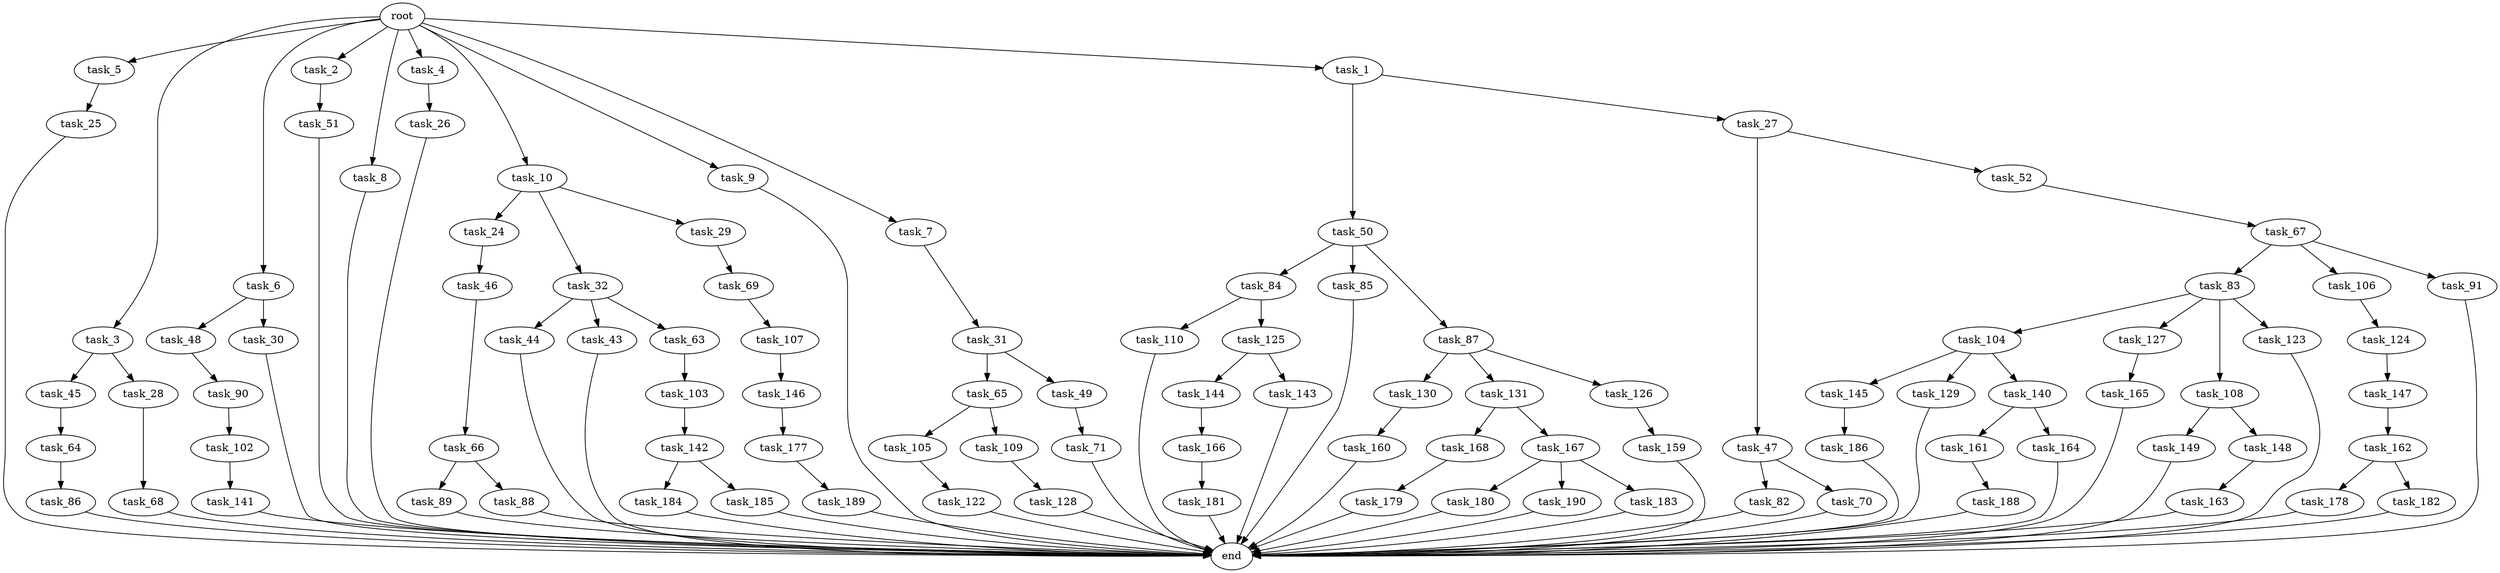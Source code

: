 digraph G {
  task_65 [size="30923764531.200001"];
  task_45 [size="30923764531.200001"];
  task_89 [size="69578470195.199997"];
  task_5 [size="102.400000"];
  task_47 [size="3435973836.800000"];
  task_90 [size="42090679500.800003"];
  task_3 [size="102.400000"];
  task_6 [size="102.400000"];
  task_141 [size="7730941132.800000"];
  task_2 [size="102.400000"];
  task_8 [size="102.400000"];
  task_44 [size="13743895347.200001"];
  task_163 [size="3435973836.800000"];
  task_69 [size="13743895347.200001"];
  task_84 [size="30923764531.200001"];
  task_49 [size="30923764531.200001"];
  task_184 [size="3435973836.800000"];
  task_86 [size="85899345920.000000"];
  task_145 [size="42090679500.800003"];
  task_82 [size="7730941132.800000"];
  task_168 [size="13743895347.200001"];
  task_43 [size="13743895347.200001"];
  task_144 [size="69578470195.199997"];
  task_130 [size="3435973836.800000"];
  task_189 [size="42090679500.800003"];
  task_71 [size="42090679500.800003"];
  task_160 [size="54975581388.800003"];
  task_105 [size="21474836480.000000"];
  task_48 [size="85899345920.000000"];
  task_4 [size="102.400000"];
  task_104 [size="21474836480.000000"];
  task_185 [size="3435973836.800000"];
  task_181 [size="13743895347.200001"];
  task_85 [size="30923764531.200001"];
  task_177 [size="85899345920.000000"];
  task_109 [size="21474836480.000000"];
  task_149 [size="3435973836.800000"];
  task_50 [size="3435973836.800000"];
  task_10 [size="102.400000"];
  task_161 [size="69578470195.199997"];
  task_83 [size="7730941132.800000"];
  task_147 [size="69578470195.199997"];
  task_103 [size="85899345920.000000"];
  task_110 [size="85899345920.000000"];
  task_131 [size="3435973836.800000"];
  task_24 [size="69578470195.199997"];
  task_9 [size="102.400000"];
  task_46 [size="85899345920.000000"];
  task_127 [size="21474836480.000000"];
  task_186 [size="21474836480.000000"];
  task_107 [size="69578470195.199997"];
  task_25 [size="30923764531.200001"];
  task_126 [size="3435973836.800000"];
  task_27 [size="3435973836.800000"];
  task_179 [size="54975581388.800003"];
  end [size="0.000000"];
  task_143 [size="69578470195.199997"];
  task_51 [size="7730941132.800000"];
  task_66 [size="21474836480.000000"];
  task_142 [size="13743895347.200001"];
  root [size="0.000000"];
  task_106 [size="7730941132.800000"];
  task_146 [size="30923764531.200001"];
  task_32 [size="69578470195.199997"];
  task_30 [size="85899345920.000000"];
  task_188 [size="7730941132.800000"];
  task_180 [size="54975581388.800003"];
  task_129 [size="42090679500.800003"];
  task_88 [size="69578470195.199997"];
  task_26 [size="13743895347.200001"];
  task_190 [size="54975581388.800003"];
  task_162 [size="85899345920.000000"];
  task_87 [size="30923764531.200001"];
  task_29 [size="69578470195.199997"];
  task_31 [size="21474836480.000000"];
  task_165 [size="85899345920.000000"];
  task_122 [size="69578470195.199997"];
  task_63 [size="13743895347.200001"];
  task_52 [size="3435973836.800000"];
  task_91 [size="7730941132.800000"];
  task_167 [size="13743895347.200001"];
  task_67 [size="54975581388.800003"];
  task_178 [size="21474836480.000000"];
  task_159 [size="3435973836.800000"];
  task_125 [size="85899345920.000000"];
  task_102 [size="42090679500.800003"];
  task_124 [size="54975581388.800003"];
  task_166 [size="42090679500.800003"];
  task_7 [size="102.400000"];
  task_164 [size="69578470195.199997"];
  task_140 [size="42090679500.800003"];
  task_128 [size="54975581388.800003"];
  task_148 [size="3435973836.800000"];
  task_1 [size="102.400000"];
  task_108 [size="21474836480.000000"];
  task_68 [size="54975581388.800003"];
  task_183 [size="54975581388.800003"];
  task_182 [size="21474836480.000000"];
  task_70 [size="7730941132.800000"];
  task_28 [size="30923764531.200001"];
  task_64 [size="21474836480.000000"];
  task_123 [size="21474836480.000000"];

  task_65 -> task_105 [size="209715200.000000"];
  task_65 -> task_109 [size="209715200.000000"];
  task_45 -> task_64 [size="209715200.000000"];
  task_89 -> end [size="1.000000"];
  task_5 -> task_25 [size="301989888.000000"];
  task_47 -> task_70 [size="75497472.000000"];
  task_47 -> task_82 [size="75497472.000000"];
  task_90 -> task_102 [size="411041792.000000"];
  task_3 -> task_28 [size="301989888.000000"];
  task_3 -> task_45 [size="301989888.000000"];
  task_6 -> task_30 [size="838860800.000000"];
  task_6 -> task_48 [size="838860800.000000"];
  task_141 -> end [size="1.000000"];
  task_2 -> task_51 [size="75497472.000000"];
  task_8 -> end [size="1.000000"];
  task_44 -> end [size="1.000000"];
  task_163 -> end [size="1.000000"];
  task_69 -> task_107 [size="679477248.000000"];
  task_84 -> task_125 [size="838860800.000000"];
  task_84 -> task_110 [size="838860800.000000"];
  task_49 -> task_71 [size="411041792.000000"];
  task_184 -> end [size="1.000000"];
  task_86 -> end [size="1.000000"];
  task_145 -> task_186 [size="209715200.000000"];
  task_82 -> end [size="1.000000"];
  task_168 -> task_179 [size="536870912.000000"];
  task_43 -> end [size="1.000000"];
  task_144 -> task_166 [size="411041792.000000"];
  task_130 -> task_160 [size="536870912.000000"];
  task_189 -> end [size="1.000000"];
  task_71 -> end [size="1.000000"];
  task_160 -> end [size="1.000000"];
  task_105 -> task_122 [size="679477248.000000"];
  task_48 -> task_90 [size="411041792.000000"];
  task_4 -> task_26 [size="134217728.000000"];
  task_104 -> task_145 [size="411041792.000000"];
  task_104 -> task_140 [size="411041792.000000"];
  task_104 -> task_129 [size="411041792.000000"];
  task_185 -> end [size="1.000000"];
  task_181 -> end [size="1.000000"];
  task_85 -> end [size="1.000000"];
  task_177 -> task_189 [size="411041792.000000"];
  task_109 -> task_128 [size="536870912.000000"];
  task_149 -> end [size="1.000000"];
  task_50 -> task_84 [size="301989888.000000"];
  task_50 -> task_87 [size="301989888.000000"];
  task_50 -> task_85 [size="301989888.000000"];
  task_10 -> task_24 [size="679477248.000000"];
  task_10 -> task_29 [size="679477248.000000"];
  task_10 -> task_32 [size="679477248.000000"];
  task_161 -> task_188 [size="75497472.000000"];
  task_83 -> task_104 [size="209715200.000000"];
  task_83 -> task_108 [size="209715200.000000"];
  task_83 -> task_123 [size="209715200.000000"];
  task_83 -> task_127 [size="209715200.000000"];
  task_147 -> task_162 [size="838860800.000000"];
  task_103 -> task_142 [size="134217728.000000"];
  task_110 -> end [size="1.000000"];
  task_131 -> task_167 [size="134217728.000000"];
  task_131 -> task_168 [size="134217728.000000"];
  task_24 -> task_46 [size="838860800.000000"];
  task_9 -> end [size="1.000000"];
  task_46 -> task_66 [size="209715200.000000"];
  task_127 -> task_165 [size="838860800.000000"];
  task_186 -> end [size="1.000000"];
  task_107 -> task_146 [size="301989888.000000"];
  task_25 -> end [size="1.000000"];
  task_126 -> task_159 [size="33554432.000000"];
  task_27 -> task_47 [size="33554432.000000"];
  task_27 -> task_52 [size="33554432.000000"];
  task_179 -> end [size="1.000000"];
  task_143 -> end [size="1.000000"];
  task_51 -> end [size="1.000000"];
  task_66 -> task_88 [size="679477248.000000"];
  task_66 -> task_89 [size="679477248.000000"];
  task_142 -> task_185 [size="33554432.000000"];
  task_142 -> task_184 [size="33554432.000000"];
  root -> task_8 [size="1.000000"];
  root -> task_9 [size="1.000000"];
  root -> task_3 [size="1.000000"];
  root -> task_7 [size="1.000000"];
  root -> task_6 [size="1.000000"];
  root -> task_1 [size="1.000000"];
  root -> task_10 [size="1.000000"];
  root -> task_5 [size="1.000000"];
  root -> task_2 [size="1.000000"];
  root -> task_4 [size="1.000000"];
  task_106 -> task_124 [size="536870912.000000"];
  task_146 -> task_177 [size="838860800.000000"];
  task_32 -> task_43 [size="134217728.000000"];
  task_32 -> task_44 [size="134217728.000000"];
  task_32 -> task_63 [size="134217728.000000"];
  task_30 -> end [size="1.000000"];
  task_188 -> end [size="1.000000"];
  task_180 -> end [size="1.000000"];
  task_129 -> end [size="1.000000"];
  task_88 -> end [size="1.000000"];
  task_26 -> end [size="1.000000"];
  task_190 -> end [size="1.000000"];
  task_162 -> task_182 [size="209715200.000000"];
  task_162 -> task_178 [size="209715200.000000"];
  task_87 -> task_131 [size="33554432.000000"];
  task_87 -> task_126 [size="33554432.000000"];
  task_87 -> task_130 [size="33554432.000000"];
  task_29 -> task_69 [size="134217728.000000"];
  task_31 -> task_49 [size="301989888.000000"];
  task_31 -> task_65 [size="301989888.000000"];
  task_165 -> end [size="1.000000"];
  task_122 -> end [size="1.000000"];
  task_63 -> task_103 [size="838860800.000000"];
  task_52 -> task_67 [size="536870912.000000"];
  task_91 -> end [size="1.000000"];
  task_167 -> task_183 [size="536870912.000000"];
  task_167 -> task_180 [size="536870912.000000"];
  task_167 -> task_190 [size="536870912.000000"];
  task_67 -> task_91 [size="75497472.000000"];
  task_67 -> task_83 [size="75497472.000000"];
  task_67 -> task_106 [size="75497472.000000"];
  task_178 -> end [size="1.000000"];
  task_159 -> end [size="1.000000"];
  task_125 -> task_143 [size="679477248.000000"];
  task_125 -> task_144 [size="679477248.000000"];
  task_102 -> task_141 [size="75497472.000000"];
  task_124 -> task_147 [size="679477248.000000"];
  task_166 -> task_181 [size="134217728.000000"];
  task_7 -> task_31 [size="209715200.000000"];
  task_164 -> end [size="1.000000"];
  task_140 -> task_161 [size="679477248.000000"];
  task_140 -> task_164 [size="679477248.000000"];
  task_128 -> end [size="1.000000"];
  task_148 -> task_163 [size="33554432.000000"];
  task_1 -> task_27 [size="33554432.000000"];
  task_1 -> task_50 [size="33554432.000000"];
  task_108 -> task_148 [size="33554432.000000"];
  task_108 -> task_149 [size="33554432.000000"];
  task_68 -> end [size="1.000000"];
  task_183 -> end [size="1.000000"];
  task_182 -> end [size="1.000000"];
  task_70 -> end [size="1.000000"];
  task_28 -> task_68 [size="536870912.000000"];
  task_64 -> task_86 [size="838860800.000000"];
  task_123 -> end [size="1.000000"];
}
